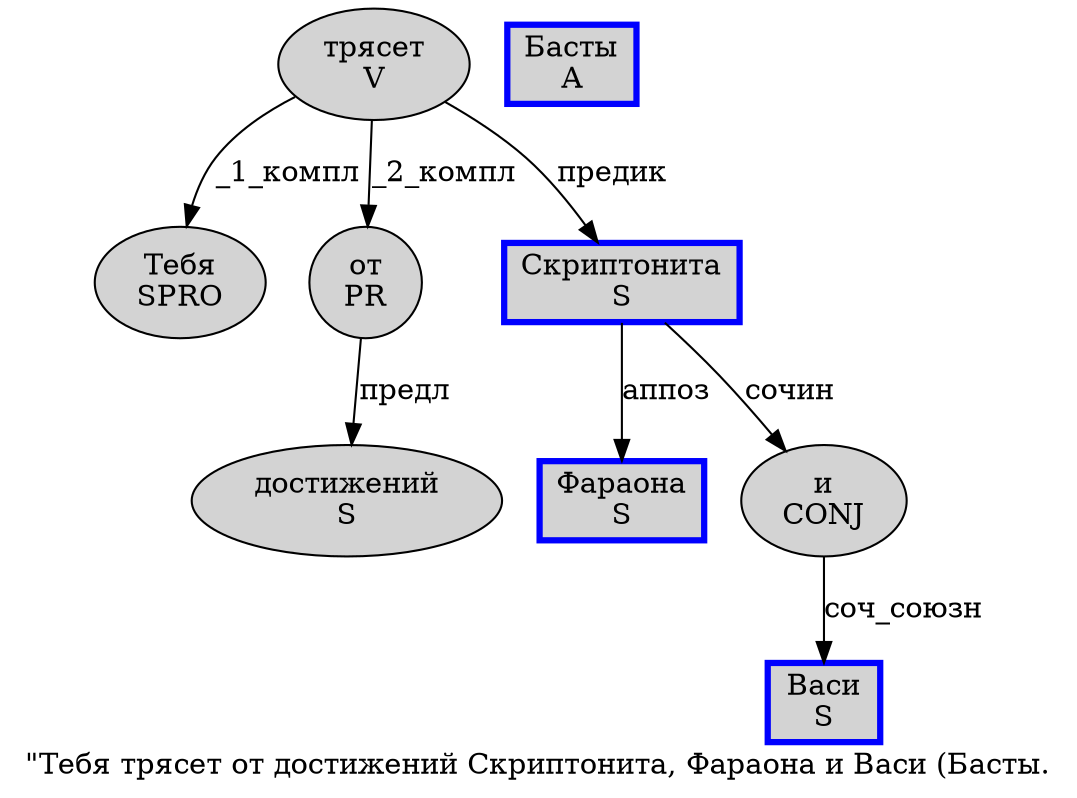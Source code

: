 digraph SENTENCE_399 {
	graph [label="\"Тебя трясет от достижений Скриптонита, Фараона и Васи (Басты."]
	node [style=filled]
		1 [label="Тебя
SPRO" color="" fillcolor=lightgray penwidth=1 shape=ellipse]
		2 [label="трясет
V" color="" fillcolor=lightgray penwidth=1 shape=ellipse]
		3 [label="от
PR" color="" fillcolor=lightgray penwidth=1 shape=ellipse]
		4 [label="достижений
S" color="" fillcolor=lightgray penwidth=1 shape=ellipse]
		5 [label="Скриптонита
S" color=blue fillcolor=lightgray penwidth=3 shape=box]
		7 [label="Фараона
S" color=blue fillcolor=lightgray penwidth=3 shape=box]
		8 [label="и
CONJ" color="" fillcolor=lightgray penwidth=1 shape=ellipse]
		9 [label="Васи
S" color=blue fillcolor=lightgray penwidth=3 shape=box]
		11 [label="Басты
A" color=blue fillcolor=lightgray penwidth=3 shape=box]
			3 -> 4 [label="предл"]
			2 -> 1 [label="_1_компл"]
			2 -> 3 [label="_2_компл"]
			2 -> 5 [label="предик"]
			5 -> 7 [label="аппоз"]
			5 -> 8 [label="сочин"]
			8 -> 9 [label="соч_союзн"]
}